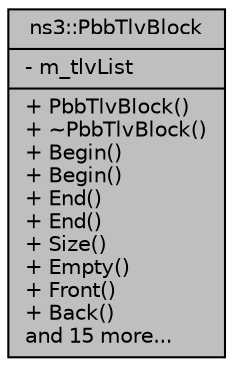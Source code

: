 digraph "ns3::PbbTlvBlock"
{
  edge [fontname="Helvetica",fontsize="10",labelfontname="Helvetica",labelfontsize="10"];
  node [fontname="Helvetica",fontsize="10",shape=record];
  Node1 [label="{ns3::PbbTlvBlock\n|- m_tlvList\l|+ PbbTlvBlock()\l+ ~PbbTlvBlock()\l+ Begin()\l+ Begin()\l+ End()\l+ End()\l+ Size()\l+ Empty()\l+ Front()\l+ Back()\land 15 more...\l}",height=0.2,width=0.4,color="black", fillcolor="grey75", style="filled", fontcolor="black"];
}
